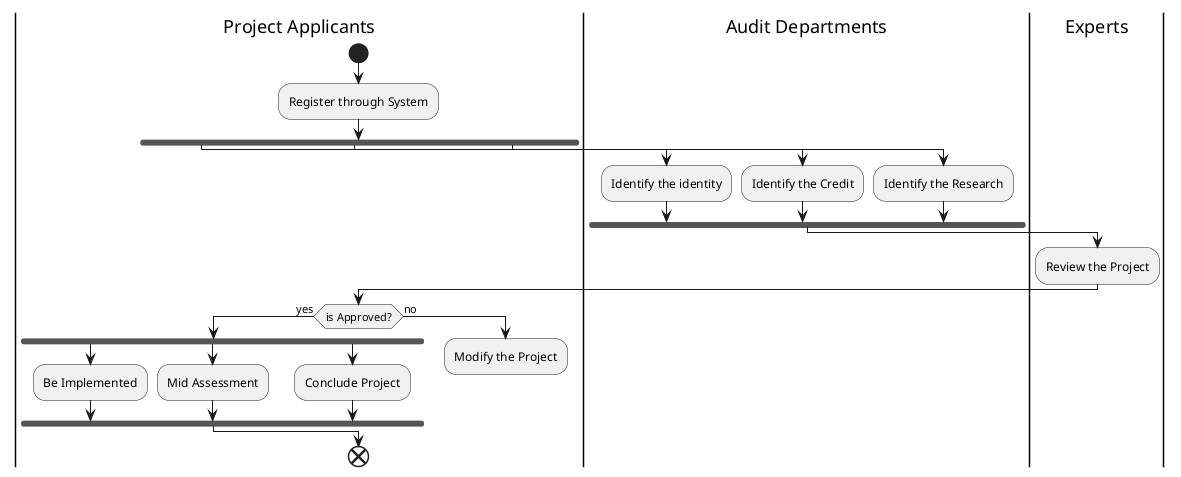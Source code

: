 @startuml ResearchProjectManagementSystem
|Project Applicants|
start              
:Register through System;    
fork                         
|Audit Departments|          
:Identify the identity;      
fork again                   
:Identify the Credit;        
fork again                   
:Identify the Research;      
end fork                     
|Experts|                    
:Review the Project;         
|Project Applicants|         
if (is Approved?) then (yes) 
  fork                       
  :Be Implemented;           
  fork again                 
  :Mid Assessment;           
  fork again                 
  :Conclude Project;         
  end fork                   
else (no)                    
  :Modify the Project;       
  detach                     
endif                        
end                          
@enduml                      